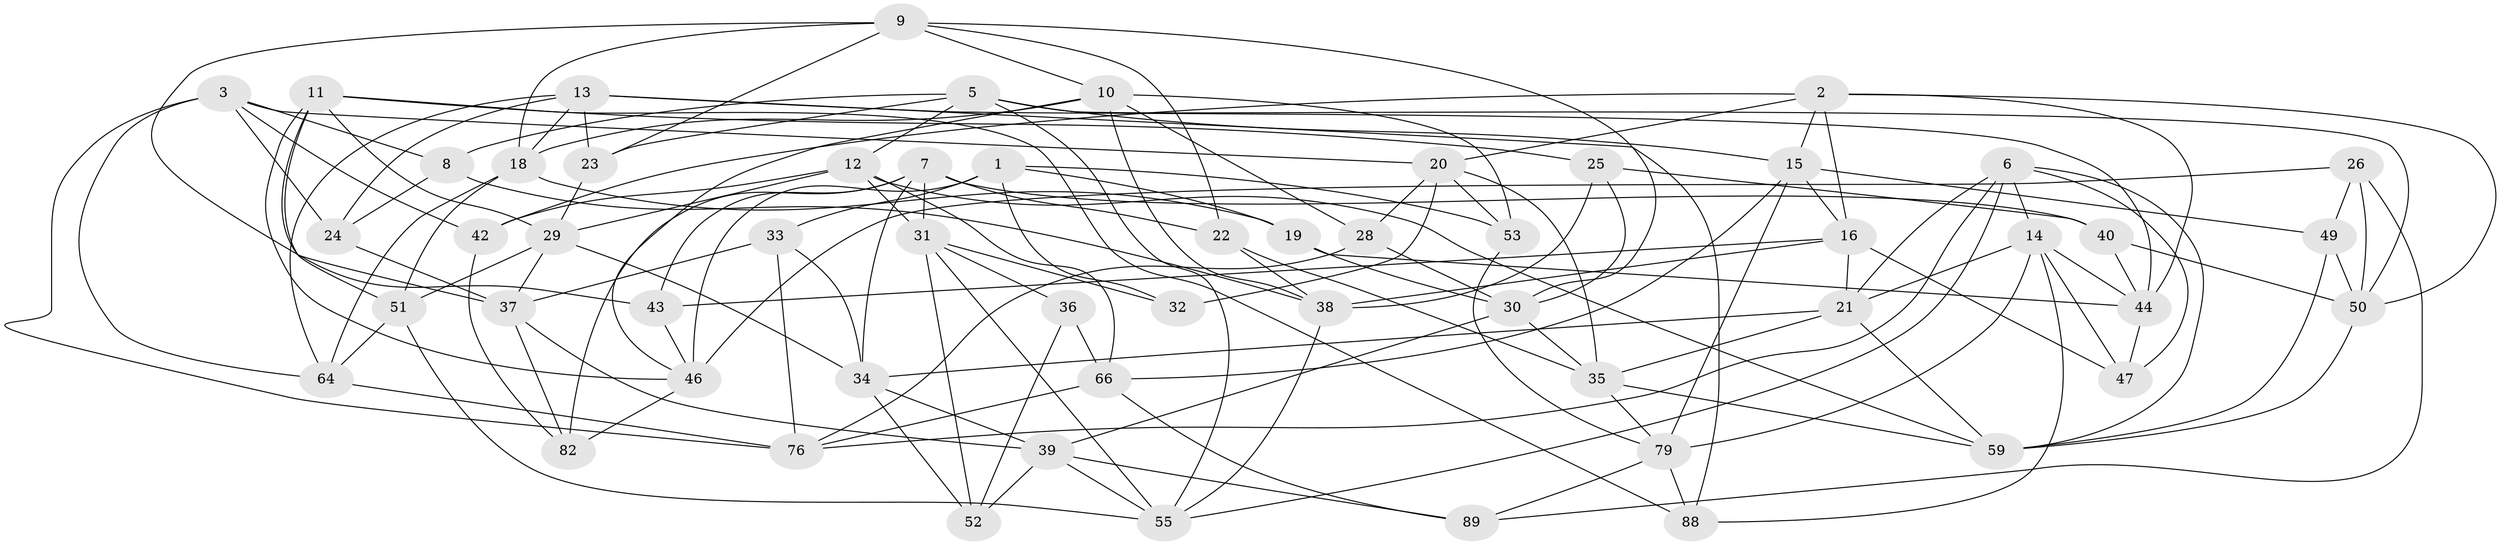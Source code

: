 // Generated by graph-tools (version 1.1) at 2025/52/02/27/25 19:52:27]
// undirected, 56 vertices, 144 edges
graph export_dot {
graph [start="1"]
  node [color=gray90,style=filled];
  1 [super="+63"];
  2 [super="+62"];
  3 [super="+4"];
  5 [super="+74"];
  6 [super="+60"];
  7 [super="+48"];
  8;
  9 [super="+58"];
  10 [super="+27"];
  11 [super="+17"];
  12 [super="+83"];
  13 [super="+54"];
  14 [super="+61"];
  15 [super="+71"];
  16 [super="+75"];
  18 [super="+85"];
  19;
  20 [super="+56"];
  21 [super="+81"];
  22;
  23;
  24;
  25;
  26;
  28;
  29 [super="+77"];
  30 [super="+90"];
  31 [super="+45"];
  32;
  33;
  34 [super="+70"];
  35 [super="+78"];
  36;
  37 [super="+67"];
  38 [super="+41"];
  39 [super="+69"];
  40;
  42;
  43;
  44 [super="+87"];
  46 [super="+57"];
  47;
  49;
  50 [super="+65"];
  51 [super="+91"];
  52;
  53;
  55 [super="+68"];
  59 [super="+73"];
  64 [super="+80"];
  66 [super="+72"];
  76 [super="+84"];
  79 [super="+86"];
  82;
  88;
  89;
  1 -- 32 [weight=2];
  1 -- 19;
  1 -- 33;
  1 -- 53;
  1 -- 46;
  2 -- 50;
  2 -- 42;
  2 -- 44;
  2 -- 16;
  2 -- 20;
  2 -- 15;
  3 -- 20;
  3 -- 76;
  3 -- 24;
  3 -- 8;
  3 -- 42;
  3 -- 64;
  5 -- 15;
  5 -- 23;
  5 -- 50;
  5 -- 8;
  5 -- 12;
  5 -- 55;
  6 -- 47;
  6 -- 21;
  6 -- 14;
  6 -- 59;
  6 -- 55;
  6 -- 76;
  7 -- 40;
  7 -- 43;
  7 -- 34;
  7 -- 82;
  7 -- 22;
  7 -- 31;
  8 -- 24;
  8 -- 38;
  9 -- 23;
  9 -- 18;
  9 -- 43;
  9 -- 30;
  9 -- 22;
  9 -- 10;
  10 -- 28;
  10 -- 53;
  10 -- 46;
  10 -- 18;
  10 -- 38;
  11 -- 88;
  11 -- 46;
  11 -- 37;
  11 -- 25;
  11 -- 29;
  11 -- 51;
  12 -- 66;
  12 -- 59;
  12 -- 42;
  12 -- 29;
  12 -- 31;
  13 -- 24;
  13 -- 44;
  13 -- 88;
  13 -- 64;
  13 -- 18;
  13 -- 23;
  14 -- 47;
  14 -- 79;
  14 -- 88;
  14 -- 21;
  14 -- 44;
  15 -- 16;
  15 -- 49;
  15 -- 66;
  15 -- 79;
  16 -- 38;
  16 -- 43;
  16 -- 47;
  16 -- 21;
  18 -- 19;
  18 -- 51;
  18 -- 64;
  19 -- 44;
  19 -- 30;
  20 -- 35;
  20 -- 32;
  20 -- 28;
  20 -- 53;
  21 -- 34;
  21 -- 59;
  21 -- 35;
  22 -- 35;
  22 -- 38;
  23 -- 29;
  24 -- 37;
  25 -- 38;
  25 -- 40;
  25 -- 30;
  26 -- 46;
  26 -- 89;
  26 -- 49;
  26 -- 50;
  28 -- 76;
  28 -- 30;
  29 -- 51;
  29 -- 37;
  29 -- 34;
  30 -- 39;
  30 -- 35;
  31 -- 55;
  31 -- 52;
  31 -- 32;
  31 -- 36;
  33 -- 76;
  33 -- 34;
  33 -- 37;
  34 -- 52;
  34 -- 39;
  35 -- 59;
  35 -- 79;
  36 -- 52;
  36 -- 66 [weight=2];
  37 -- 82;
  37 -- 39;
  38 -- 55;
  39 -- 52;
  39 -- 89;
  39 -- 55;
  40 -- 44;
  40 -- 50;
  42 -- 82;
  43 -- 46;
  44 -- 47;
  46 -- 82;
  49 -- 50;
  49 -- 59;
  50 -- 59;
  51 -- 55;
  51 -- 64 [weight=2];
  53 -- 79;
  64 -- 76;
  66 -- 89;
  66 -- 76;
  79 -- 88;
  79 -- 89;
}
